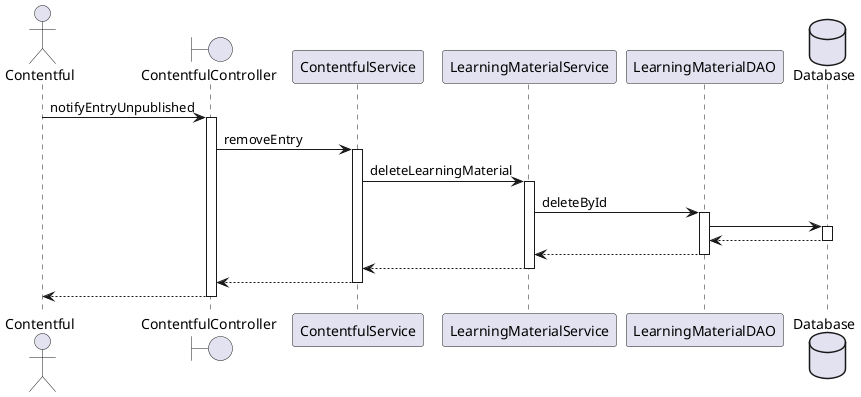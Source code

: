 @startuml

autoactivate on

actor Contentful
boundary ContentfulController
participant ContentfulService
participant LearningMaterialService
participant LearningMaterialDAO
database Database

Contentful -> ContentfulController : notifyEntryUnpublished
ContentfulController -> ContentfulService : removeEntry
ContentfulService -> LearningMaterialService : deleteLearningMaterial
LearningMaterialService -> LearningMaterialDAO : deleteById
LearningMaterialDAO -> Database
return
return
return
return
return

@enduml